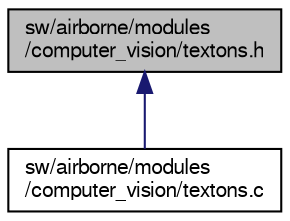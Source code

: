 digraph "sw/airborne/modules/computer_vision/textons.h"
{
  edge [fontname="FreeSans",fontsize="10",labelfontname="FreeSans",labelfontsize="10"];
  node [fontname="FreeSans",fontsize="10",shape=record];
  Node1 [label="sw/airborne/modules\l/computer_vision/textons.h",height=0.2,width=0.4,color="black", fillcolor="grey75", style="filled", fontcolor="black"];
  Node1 -> Node2 [dir="back",color="midnightblue",fontsize="10",style="solid",fontname="FreeSans"];
  Node2 [label="sw/airborne/modules\l/computer_vision/textons.c",height=0.2,width=0.4,color="black", fillcolor="white", style="filled",URL="$textons_8c.html",tooltip="Takes an image and represents the texture and colors in the image with a texton histogram. "];
}
